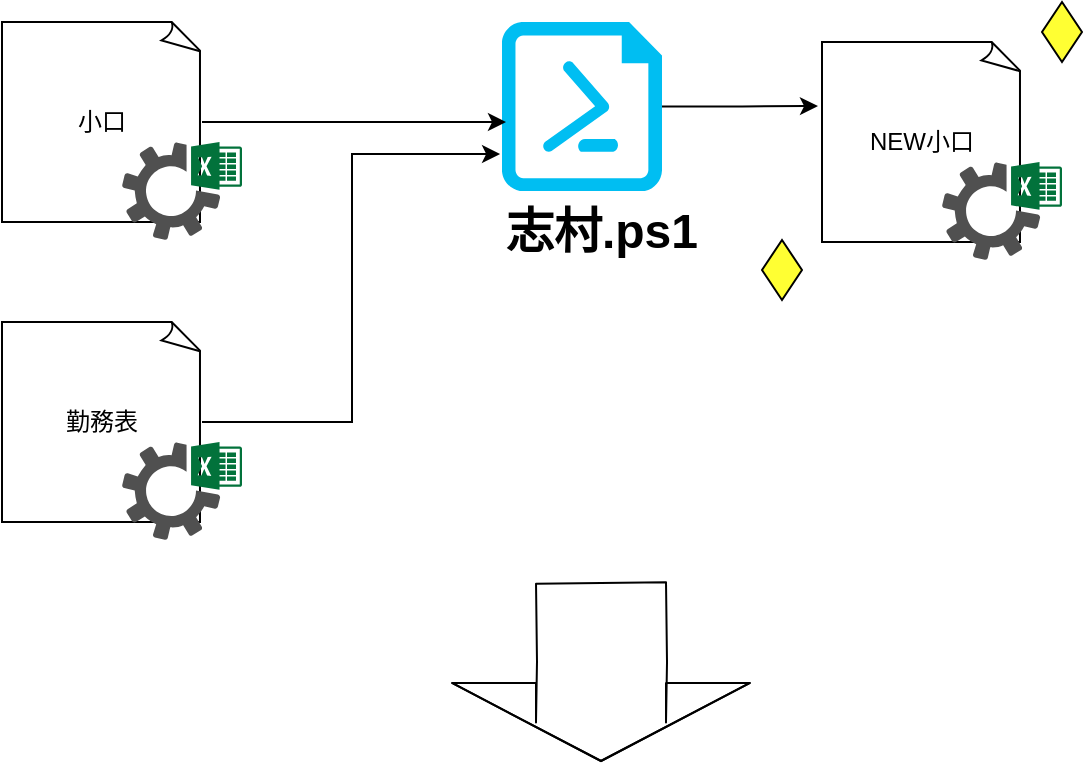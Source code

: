 <mxfile>
    <diagram id="0YLx1hEpJfdPU7Atq4Bm" name="ページ1">
        <mxGraphModel dx="1042" dy="401" grid="1" gridSize="10" guides="1" tooltips="1" connect="1" arrows="1" fold="1" page="1" pageScale="1" pageWidth="827" pageHeight="1169" math="0" shadow="0">
            <root>
                <mxCell id="0"/>
                <mxCell id="1" parent="0"/>
                <mxCell id="2" value="" style="group" vertex="1" connectable="0" parent="1">
                    <mxGeometry x="70" y="120" width="120" height="109" as="geometry"/>
                </mxCell>
                <mxCell id="3" value="小口" style="whiteSpace=wrap;html=1;shape=mxgraph.basic.document" vertex="1" parent="2">
                    <mxGeometry width="100" height="100" as="geometry"/>
                </mxCell>
                <mxCell id="4" value="" style="pointerEvents=1;shadow=0;dashed=0;html=1;strokeColor=none;fillColor=#505050;labelPosition=center;verticalLabelPosition=bottom;verticalAlign=top;outlineConnect=0;align=center;shape=mxgraph.office.services.excel_services;" vertex="1" parent="2">
                    <mxGeometry x="60" y="60" width="60" height="49" as="geometry"/>
                </mxCell>
                <mxCell id="5" value="" style="group;fontStyle=0" vertex="1" connectable="0" parent="1">
                    <mxGeometry x="70" y="270" width="120" height="109" as="geometry"/>
                </mxCell>
                <mxCell id="6" value="勤務表" style="whiteSpace=wrap;html=1;shape=mxgraph.basic.document" vertex="1" parent="5">
                    <mxGeometry width="100" height="100" as="geometry"/>
                </mxCell>
                <mxCell id="7" value="" style="pointerEvents=1;shadow=0;dashed=0;html=1;strokeColor=none;fillColor=#505050;labelPosition=center;verticalLabelPosition=bottom;verticalAlign=top;outlineConnect=0;align=center;shape=mxgraph.office.services.excel_services;" vertex="1" parent="5">
                    <mxGeometry x="60" y="60" width="60" height="49" as="geometry"/>
                </mxCell>
                <mxCell id="19" style="edgeStyle=orthogonalEdgeStyle;rounded=0;orthogonalLoop=1;jettySize=auto;html=1;entryX=-0.02;entryY=0.32;entryDx=0;entryDy=0;entryPerimeter=0;" edge="1" parent="1" source="8" target="13">
                    <mxGeometry relative="1" as="geometry"/>
                </mxCell>
                <mxCell id="8" value="" style="verticalLabelPosition=bottom;html=1;verticalAlign=top;align=center;strokeColor=none;fillColor=#00BEF2;shape=mxgraph.azure.powershell_file;pointerEvents=1;" vertex="1" parent="1">
                    <mxGeometry x="320" y="120" width="80" height="84.5" as="geometry"/>
                </mxCell>
                <mxCell id="9" value="&lt;b&gt;&lt;font style=&quot;font-size: 24px&quot;&gt;志村.ps1&lt;/font&gt;&lt;/b&gt;" style="text;html=1;strokeColor=none;fillColor=none;align=center;verticalAlign=middle;whiteSpace=wrap;rounded=0;" vertex="1" parent="1">
                    <mxGeometry x="290" y="204.5" width="160" height="40" as="geometry"/>
                </mxCell>
                <mxCell id="10" style="edgeStyle=orthogonalEdgeStyle;rounded=0;orthogonalLoop=1;jettySize=auto;html=1;entryX=0.025;entryY=0.592;entryDx=0;entryDy=0;entryPerimeter=0;" edge="1" parent="1" source="3" target="8">
                    <mxGeometry relative="1" as="geometry"/>
                </mxCell>
                <mxCell id="11" style="edgeStyle=orthogonalEdgeStyle;rounded=0;orthogonalLoop=1;jettySize=auto;html=1;entryX=-0.012;entryY=0.781;entryDx=0;entryDy=0;entryPerimeter=0;" edge="1" parent="1" source="6" target="8">
                    <mxGeometry relative="1" as="geometry"/>
                </mxCell>
                <mxCell id="12" value="" style="group" vertex="1" connectable="0" parent="1">
                    <mxGeometry x="480" y="130" width="120" height="109" as="geometry"/>
                </mxCell>
                <mxCell id="13" value="NEW小口" style="whiteSpace=wrap;html=1;shape=mxgraph.basic.document" vertex="1" parent="12">
                    <mxGeometry width="100" height="100" as="geometry"/>
                </mxCell>
                <mxCell id="14" value="" style="pointerEvents=1;shadow=0;dashed=0;html=1;strokeColor=none;fillColor=#505050;labelPosition=center;verticalLabelPosition=bottom;verticalAlign=top;outlineConnect=0;align=center;shape=mxgraph.office.services.excel_services;" vertex="1" parent="12">
                    <mxGeometry x="60" y="60" width="60" height="49" as="geometry"/>
                </mxCell>
                <mxCell id="18" value="" style="rhombus;whiteSpace=wrap;html=1;fillColor=#FFFF33;" vertex="1" parent="1">
                    <mxGeometry x="450" y="229" width="20" height="30" as="geometry"/>
                </mxCell>
                <mxCell id="20" value="" style="rhombus;whiteSpace=wrap;html=1;fillColor=#FFFF33;" vertex="1" parent="1">
                    <mxGeometry x="590" y="110" width="20" height="30" as="geometry"/>
                </mxCell>
                <mxCell id="24" value="" style="shape=flexArrow;endArrow=classic;html=1;width=65;endSize=12.67;endWidth=83;" edge="1" parent="1">
                    <mxGeometry width="50" height="50" relative="1" as="geometry">
                        <mxPoint x="369.5" y="400" as="sourcePoint"/>
                        <mxPoint x="369.5" y="490" as="targetPoint"/>
                        <Array as="points">
                            <mxPoint x="370" y="440"/>
                            <mxPoint x="369.5" y="470"/>
                        </Array>
                    </mxGeometry>
                </mxCell>
            </root>
        </mxGraphModel>
    </diagram>
</mxfile>